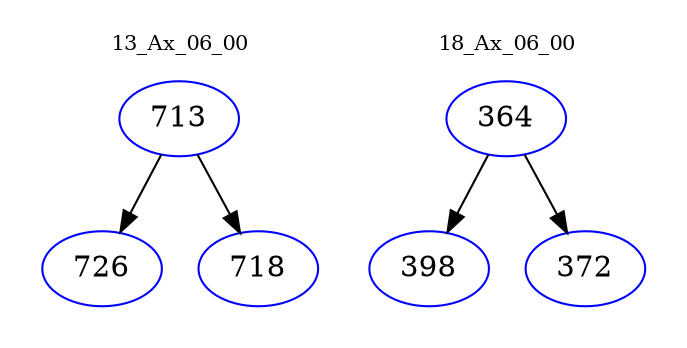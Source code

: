 digraph{
subgraph cluster_0 {
color = white
label = "13_Ax_06_00";
fontsize=10;
T0_713 [label="713", color="blue"]
T0_713 -> T0_726 [color="black"]
T0_726 [label="726", color="blue"]
T0_713 -> T0_718 [color="black"]
T0_718 [label="718", color="blue"]
}
subgraph cluster_1 {
color = white
label = "18_Ax_06_00";
fontsize=10;
T1_364 [label="364", color="blue"]
T1_364 -> T1_398 [color="black"]
T1_398 [label="398", color="blue"]
T1_364 -> T1_372 [color="black"]
T1_372 [label="372", color="blue"]
}
}
